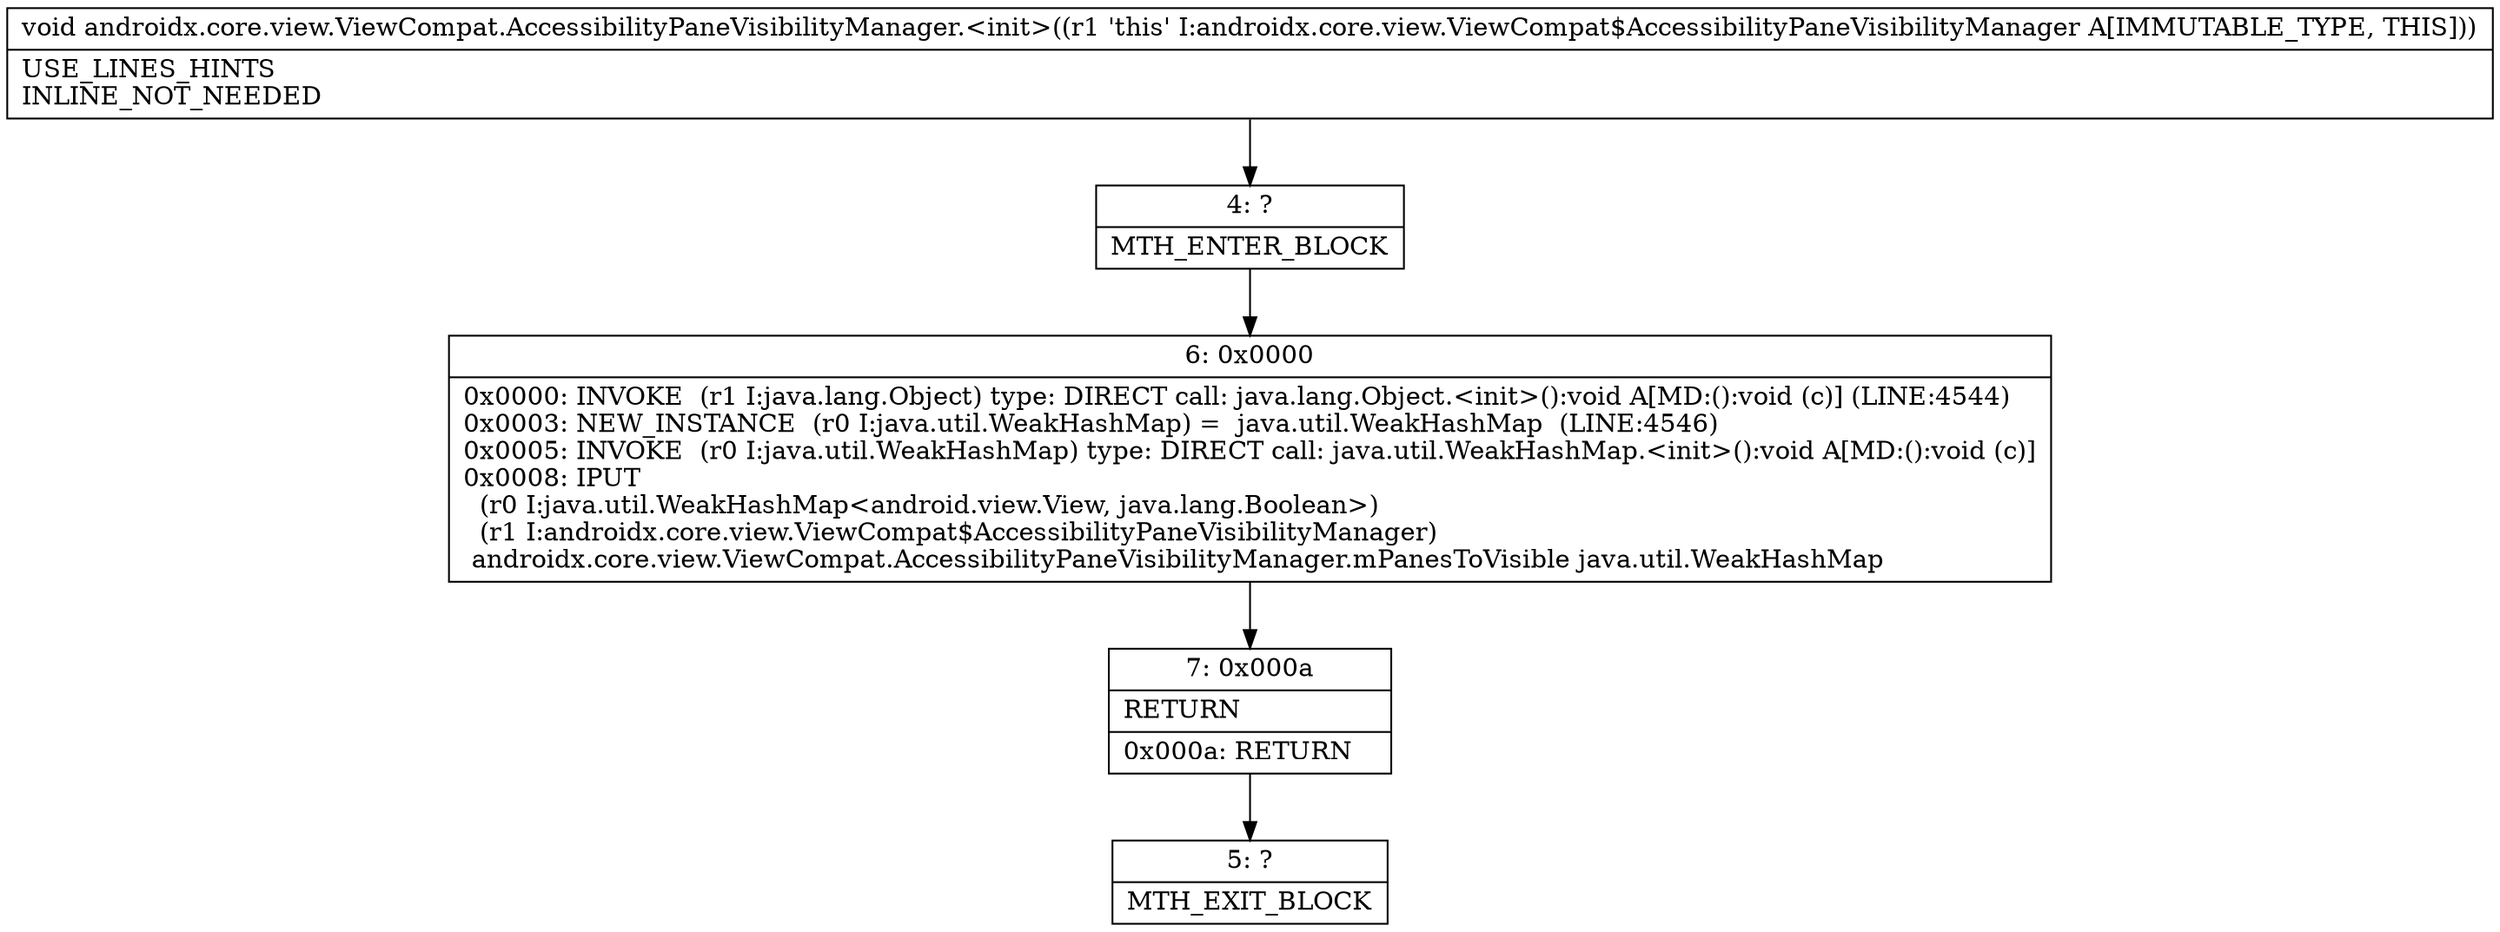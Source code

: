 digraph "CFG forandroidx.core.view.ViewCompat.AccessibilityPaneVisibilityManager.\<init\>()V" {
Node_4 [shape=record,label="{4\:\ ?|MTH_ENTER_BLOCK\l}"];
Node_6 [shape=record,label="{6\:\ 0x0000|0x0000: INVOKE  (r1 I:java.lang.Object) type: DIRECT call: java.lang.Object.\<init\>():void A[MD:():void (c)] (LINE:4544)\l0x0003: NEW_INSTANCE  (r0 I:java.util.WeakHashMap) =  java.util.WeakHashMap  (LINE:4546)\l0x0005: INVOKE  (r0 I:java.util.WeakHashMap) type: DIRECT call: java.util.WeakHashMap.\<init\>():void A[MD:():void (c)]\l0x0008: IPUT  \l  (r0 I:java.util.WeakHashMap\<android.view.View, java.lang.Boolean\>)\l  (r1 I:androidx.core.view.ViewCompat$AccessibilityPaneVisibilityManager)\l androidx.core.view.ViewCompat.AccessibilityPaneVisibilityManager.mPanesToVisible java.util.WeakHashMap \l}"];
Node_7 [shape=record,label="{7\:\ 0x000a|RETURN\l|0x000a: RETURN   \l}"];
Node_5 [shape=record,label="{5\:\ ?|MTH_EXIT_BLOCK\l}"];
MethodNode[shape=record,label="{void androidx.core.view.ViewCompat.AccessibilityPaneVisibilityManager.\<init\>((r1 'this' I:androidx.core.view.ViewCompat$AccessibilityPaneVisibilityManager A[IMMUTABLE_TYPE, THIS]))  | USE_LINES_HINTS\lINLINE_NOT_NEEDED\l}"];
MethodNode -> Node_4;Node_4 -> Node_6;
Node_6 -> Node_7;
Node_7 -> Node_5;
}

